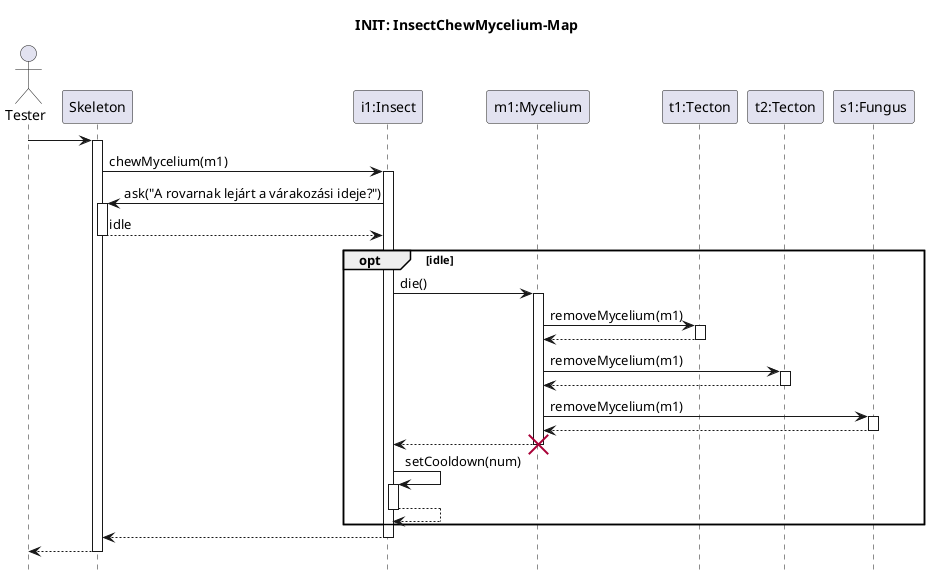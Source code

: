 @startuml Insect-chew-mycelium/sucess
hide footbox
title INIT: InsectChewMycelium-Map

actor Tester
'TODO: Skeleton neve :Skeleton vagy csak Skeleton?
participant Skeleton as S
participant "i1:Insect" as i1
participant "m1:Mycelium" as m1
participant "t1:Tecton" as t1
participant "t2:Tecton" as t2
participant "s1:Fungus" as s1


Tester -> S
activate S
S -> i1 : chewMycelium(m1)
activate i1

S <- i1 : ask("A rovarnak lejárt a várakozási ideje?")
activate S
return idle

opt idle
    i1 -> m1 : die()
    activate m1

    m1 -> t1 : removeMycelium(m1)
    activate t1
    return
    m1 -> t2 : removeMycelium(m1)
    activate t2
    return
    m1 -> s1 : removeMycelium(m1)
    activate s1
    'ÜRES check-connectivity, mert nincs másk fonal és test
    'TODO: legyen olyan teszt, ahoL van más fonal? ez külön teszteset? 
    return

    return
    destroy m1

    i1 -> i1 : setCooldown(num)
    activate i1
    return

end

return
return
@enduml